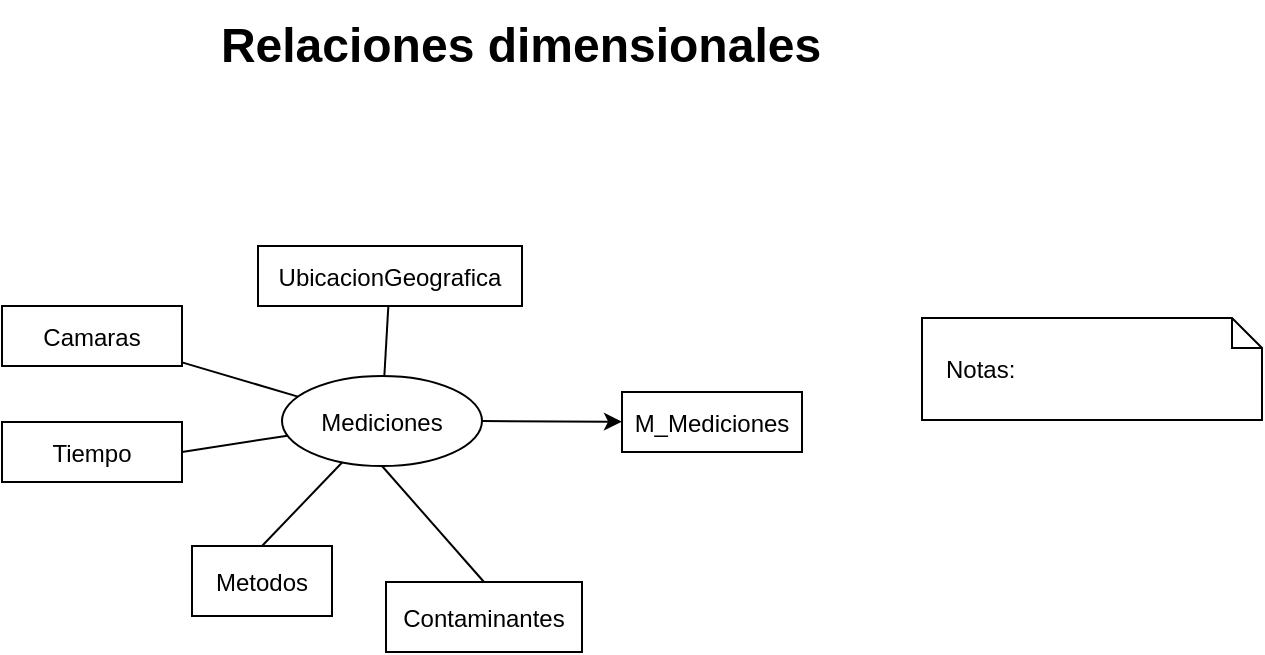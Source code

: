 <mxfile userAgent="Mozilla/5.0 (Macintosh; Intel Mac OS X 10_13_5) AppleWebKit/537.36 (KHTML, like Gecko) draw.io/7.8.7 Chrome/58.0.303.110 Electron/1.7.5 Safari/537.36" type="device" version="9.0.2" editor="www.draw.io"><diagram id="18e3a186-580d-786d-4831-7e9e15a5fb92" name="Page-1"><mxGraphModel dx="1110" dy="846" grid="1" gridSize="10" guides="1" tooltips="1" connect="1" arrows="1" fold="1" page="1" pageScale="1" pageWidth="1169" pageHeight="1654" background="#ffffff" math="0" shadow="0"><root><mxCell id="64379be0f34e7918-0"/><mxCell id="64379be0f34e7918-1" parent="64379be0f34e7918-0"/><mxCell id="64379be0f34e7918-2" value="UbicacionGeografica" style="" parent="64379be0f34e7918-1" vertex="1"><mxGeometry x="268" y="143" width="132" height="30" as="geometry"/></mxCell><mxCell id="64379be0f34e7918-3" value="Camaras" style="" parent="64379be0f34e7918-1" vertex="1"><mxGeometry x="140" y="173" width="90" height="30" as="geometry"/></mxCell><mxCell id="64379be0f34e7918-4" value="Tiempo" style="" parent="64379be0f34e7918-1" vertex="1"><mxGeometry x="140" y="231" width="90" height="30" as="geometry"/></mxCell><mxCell id="64379be0f34e7918-7" value="Metodos" style="" parent="64379be0f34e7918-1" vertex="1"><mxGeometry x="235" y="293" width="70" height="35" as="geometry"/></mxCell><mxCell id="64379be0f34e7918-9" value="M_Mediciones" style="" parent="64379be0f34e7918-1" vertex="1"><mxGeometry x="450" y="216" width="90" height="30" as="geometry"/></mxCell><mxCell id="64379be0f34e7918-12" value="Mediciones" style="ellipse" parent="64379be0f34e7918-1" vertex="1"><mxGeometry x="280" y="208" width="100" height="45" as="geometry"/></mxCell><mxCell id="64379be0f34e7918-13" value="" style="edgeStyle=none;endArrow=none;" parent="64379be0f34e7918-1" source="64379be0f34e7918-12" target="64379be0f34e7918-2" edge="1"><mxGeometry width="100" height="100" relative="1" as="geometry"><mxPoint x="290" y="463" as="sourcePoint"/><mxPoint x="390" y="363" as="targetPoint"/></mxGeometry></mxCell><mxCell id="64379be0f34e7918-14" value="" style="edgeStyle=none;endArrow=none;" parent="64379be0f34e7918-1" source="64379be0f34e7918-12" target="64379be0f34e7918-3" edge="1"><mxGeometry width="100" height="100" relative="1" as="geometry"><mxPoint x="340" y="218" as="sourcePoint"/><mxPoint x="240" y="203" as="targetPoint"/></mxGeometry></mxCell><mxCell id="64379be0f34e7918-15" value="" style="edgeStyle=none;endArrow=none;entryX=1;entryY=0.5" parent="64379be0f34e7918-1" source="64379be0f34e7918-12" target="64379be0f34e7918-4" edge="1"><mxGeometry width="100" height="100" relative="1" as="geometry"><mxPoint x="304.25" y="224.77" as="sourcePoint"/><mxPoint x="240" y="211.19" as="targetPoint"/></mxGeometry></mxCell><mxCell id="64379be0f34e7918-16" value="" style="edgeStyle=none;endArrow=none;entryX=0.5;entryY=0" parent="64379be0f34e7918-1" source="64379be0f34e7918-12" target="64379be0f34e7918-7" edge="1"><mxGeometry width="100" height="100" relative="1" as="geometry"><mxPoint x="290" y="240.5" as="sourcePoint"/><mxPoint x="240" y="256" as="targetPoint"/></mxGeometry></mxCell><mxCell id="64379be0f34e7918-17" value="" style="edgeStyle=none;" parent="64379be0f34e7918-1" source="64379be0f34e7918-12" target="64379be0f34e7918-9" edge="1"><mxGeometry width="100" height="100" relative="1" as="geometry"><mxPoint x="450" y="344" as="sourcePoint"/><mxPoint x="450" y="307" as="targetPoint"/></mxGeometry></mxCell><mxCell id="a872ae58d013b68-0" value="Relaciones dimensionales" style="text;align=center;verticalAlign=middle;fontFamily=Helvetica;fontSize=24;fontStyle=1" parent="64379be0f34e7918-1" vertex="1"><mxGeometry x="235" y="20" width="329" height="40" as="geometry"/></mxCell><mxCell id="2" value="Contaminantes" style="" parent="64379be0f34e7918-1" vertex="1"><mxGeometry x="332" y="311" width="98" height="35" as="geometry"/></mxCell><mxCell id="4" value="" style="edgeStyle=none;endArrow=none;entryX=0.5;entryY=0;exitX=0.5;exitY=1;" parent="64379be0f34e7918-1" source="64379be0f34e7918-12" target="2" edge="1"><mxGeometry width="100" height="100" relative="1" as="geometry"><mxPoint x="320.037" y="261.129" as="sourcePoint"/><mxPoint x="280" y="303" as="targetPoint"/></mxGeometry></mxCell><mxCell id="5" value="&lt;div&gt;Notas:&lt;/div&gt;" style="shape=note;size=15;align=left;spacingLeft=10;html=1;whiteSpace=wrap;" parent="64379be0f34e7918-1" vertex="1"><mxGeometry x="600" y="179" width="170" height="51" as="geometry"/></mxCell></root></mxGraphModel></diagram></mxfile>